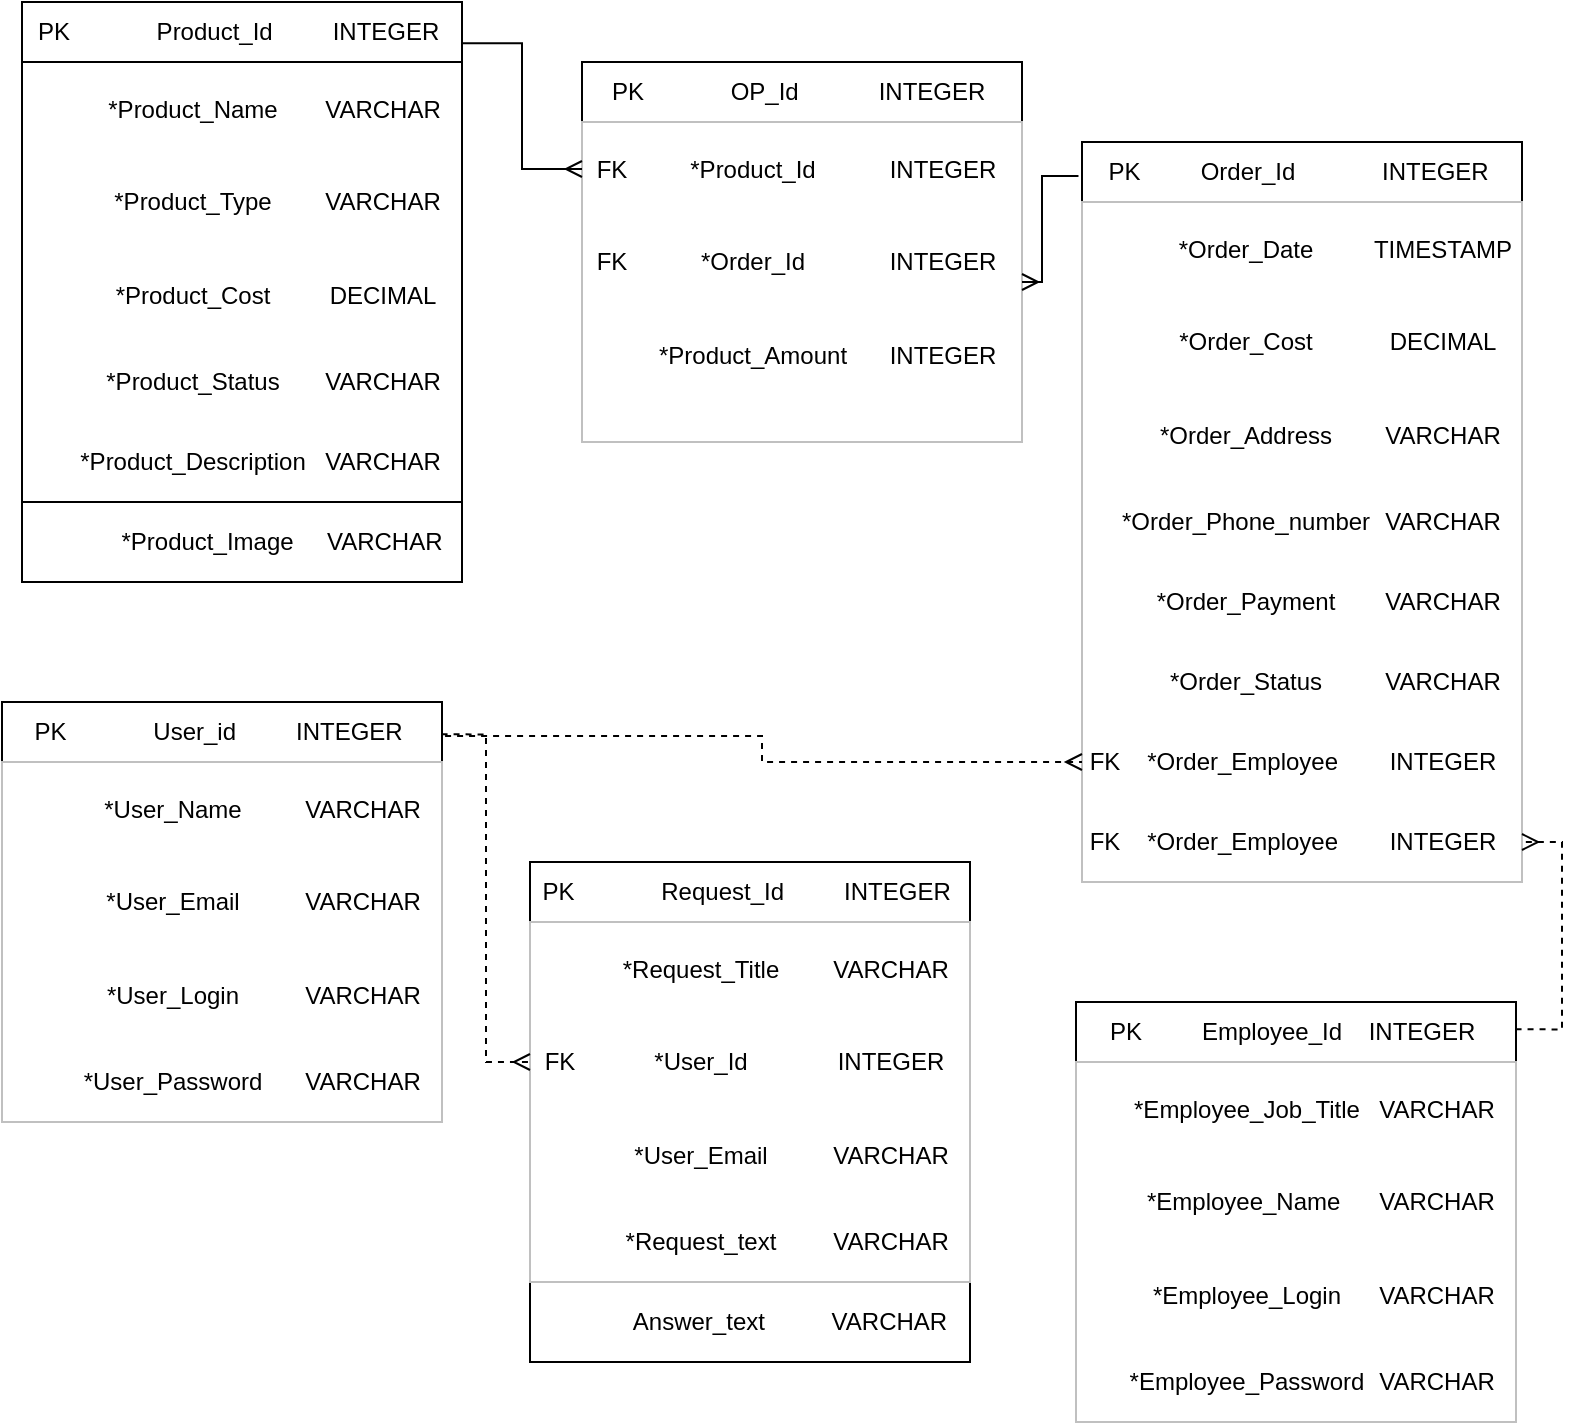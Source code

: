 <mxfile version="22.1.8" type="device">
  <diagram name="Страница — 1" id="MaEe9BLU8OxZ2ZgHjDrl">
    <mxGraphModel dx="1247" dy="687" grid="1" gridSize="10" guides="1" tooltips="1" connect="1" arrows="1" fold="1" page="1" pageScale="1" pageWidth="827" pageHeight="1169" math="0" shadow="0">
      <root>
        <mxCell id="0" />
        <mxCell id="1" parent="0" />
        <mxCell id="vuZhWWsuh5SleOYJ-CfV-3" value="&amp;nbsp;PK&amp;nbsp; &amp;nbsp; &amp;nbsp; &amp;nbsp; &amp;nbsp; &amp;nbsp; &amp;nbsp;User_id&amp;nbsp; &amp;nbsp; &amp;nbsp; &amp;nbsp; &amp;nbsp;INTEGER&amp;nbsp;&amp;nbsp;" style="swimlane;fontStyle=0;childLayout=stackLayout;horizontal=1;startSize=30;horizontalStack=0;resizeParent=1;resizeParentMax=0;resizeLast=0;collapsible=1;marginBottom=0;whiteSpace=wrap;html=1;" vertex="1" parent="1">
          <mxGeometry x="290" y="1010" width="220" height="210.0" as="geometry" />
        </mxCell>
        <mxCell id="vuZhWWsuh5SleOYJ-CfV-4" value="" style="childLayout=tableLayout;recursiveResize=0;shadow=0;fillColor=none;strokeColor=#C0C0C0;" vertex="1" parent="vuZhWWsuh5SleOYJ-CfV-3">
          <mxGeometry y="30" width="220" height="180.0" as="geometry" />
        </mxCell>
        <mxCell id="vuZhWWsuh5SleOYJ-CfV-5" value="" style="shape=tableRow;horizontal=0;startSize=0;swimlaneHead=0;swimlaneBody=0;top=0;left=0;bottom=0;right=0;dropTarget=0;collapsible=0;recursiveResize=0;expand=0;fontStyle=0;fillColor=none;" vertex="1" parent="vuZhWWsuh5SleOYJ-CfV-4">
          <mxGeometry width="220" height="47" as="geometry" />
        </mxCell>
        <mxCell id="vuZhWWsuh5SleOYJ-CfV-6" value="" style="connectable=0;recursiveResize=0;strokeColor=none;fillColor=none;align=center;whiteSpace=wrap;html=1;" vertex="1" parent="vuZhWWsuh5SleOYJ-CfV-5">
          <mxGeometry width="30" height="47" as="geometry">
            <mxRectangle width="30" height="47" as="alternateBounds" />
          </mxGeometry>
        </mxCell>
        <mxCell id="vuZhWWsuh5SleOYJ-CfV-7" value="*User_Name" style="connectable=0;recursiveResize=0;strokeColor=none;fillColor=none;align=center;whiteSpace=wrap;html=1;" vertex="1" parent="vuZhWWsuh5SleOYJ-CfV-5">
          <mxGeometry x="30" width="111" height="47" as="geometry">
            <mxRectangle width="111" height="47" as="alternateBounds" />
          </mxGeometry>
        </mxCell>
        <mxCell id="vuZhWWsuh5SleOYJ-CfV-8" value="VARCHAR" style="connectable=0;recursiveResize=0;strokeColor=none;fillColor=none;align=center;whiteSpace=wrap;html=1;" vertex="1" parent="vuZhWWsuh5SleOYJ-CfV-5">
          <mxGeometry x="141" width="79" height="47" as="geometry">
            <mxRectangle width="79" height="47" as="alternateBounds" />
          </mxGeometry>
        </mxCell>
        <mxCell id="vuZhWWsuh5SleOYJ-CfV-9" style="shape=tableRow;horizontal=0;startSize=0;swimlaneHead=0;swimlaneBody=0;top=0;left=0;bottom=0;right=0;dropTarget=0;collapsible=0;recursiveResize=0;expand=0;fontStyle=0;fillColor=none;" vertex="1" parent="vuZhWWsuh5SleOYJ-CfV-4">
          <mxGeometry y="47" width="220" height="46" as="geometry" />
        </mxCell>
        <mxCell id="vuZhWWsuh5SleOYJ-CfV-10" value="" style="connectable=0;recursiveResize=0;strokeColor=none;fillColor=none;align=center;whiteSpace=wrap;html=1;" vertex="1" parent="vuZhWWsuh5SleOYJ-CfV-9">
          <mxGeometry width="30" height="46" as="geometry">
            <mxRectangle width="30" height="46" as="alternateBounds" />
          </mxGeometry>
        </mxCell>
        <mxCell id="vuZhWWsuh5SleOYJ-CfV-11" value="*User_Email" style="connectable=0;recursiveResize=0;strokeColor=none;fillColor=none;align=center;whiteSpace=wrap;html=1;" vertex="1" parent="vuZhWWsuh5SleOYJ-CfV-9">
          <mxGeometry x="30" width="111" height="46" as="geometry">
            <mxRectangle width="111" height="46" as="alternateBounds" />
          </mxGeometry>
        </mxCell>
        <mxCell id="vuZhWWsuh5SleOYJ-CfV-12" value="VARCHAR" style="connectable=0;recursiveResize=0;strokeColor=none;fillColor=none;align=center;whiteSpace=wrap;html=1;" vertex="1" parent="vuZhWWsuh5SleOYJ-CfV-9">
          <mxGeometry x="141" width="79" height="46" as="geometry">
            <mxRectangle width="79" height="46" as="alternateBounds" />
          </mxGeometry>
        </mxCell>
        <mxCell id="vuZhWWsuh5SleOYJ-CfV-13" style="shape=tableRow;horizontal=0;startSize=0;swimlaneHead=0;swimlaneBody=0;top=0;left=0;bottom=0;right=0;dropTarget=0;collapsible=0;recursiveResize=0;expand=0;fontStyle=0;fillColor=none;" vertex="1" parent="vuZhWWsuh5SleOYJ-CfV-4">
          <mxGeometry y="93" width="220" height="47" as="geometry" />
        </mxCell>
        <mxCell id="vuZhWWsuh5SleOYJ-CfV-14" value="" style="connectable=0;recursiveResize=0;strokeColor=none;fillColor=none;align=center;whiteSpace=wrap;html=1;" vertex="1" parent="vuZhWWsuh5SleOYJ-CfV-13">
          <mxGeometry width="30" height="47" as="geometry">
            <mxRectangle width="30" height="47" as="alternateBounds" />
          </mxGeometry>
        </mxCell>
        <mxCell id="vuZhWWsuh5SleOYJ-CfV-15" value="*User_Login" style="connectable=0;recursiveResize=0;strokeColor=none;fillColor=none;align=center;whiteSpace=wrap;html=1;" vertex="1" parent="vuZhWWsuh5SleOYJ-CfV-13">
          <mxGeometry x="30" width="111" height="47" as="geometry">
            <mxRectangle width="111" height="47" as="alternateBounds" />
          </mxGeometry>
        </mxCell>
        <mxCell id="vuZhWWsuh5SleOYJ-CfV-16" value="VARCHAR" style="connectable=0;recursiveResize=0;strokeColor=none;fillColor=none;align=center;whiteSpace=wrap;html=1;" vertex="1" parent="vuZhWWsuh5SleOYJ-CfV-13">
          <mxGeometry x="141" width="79" height="47" as="geometry">
            <mxRectangle width="79" height="47" as="alternateBounds" />
          </mxGeometry>
        </mxCell>
        <mxCell id="vuZhWWsuh5SleOYJ-CfV-17" style="shape=tableRow;horizontal=0;startSize=0;swimlaneHead=0;swimlaneBody=0;top=0;left=0;bottom=0;right=0;dropTarget=0;collapsible=0;recursiveResize=0;expand=0;fontStyle=0;fillColor=none;" vertex="1" parent="vuZhWWsuh5SleOYJ-CfV-4">
          <mxGeometry y="140" width="220" height="40" as="geometry" />
        </mxCell>
        <mxCell id="vuZhWWsuh5SleOYJ-CfV-18" value="" style="connectable=0;recursiveResize=0;strokeColor=none;fillColor=none;align=center;whiteSpace=wrap;html=1;" vertex="1" parent="vuZhWWsuh5SleOYJ-CfV-17">
          <mxGeometry width="30" height="40" as="geometry">
            <mxRectangle width="30" height="40" as="alternateBounds" />
          </mxGeometry>
        </mxCell>
        <mxCell id="vuZhWWsuh5SleOYJ-CfV-19" value="*User_Password" style="connectable=0;recursiveResize=0;strokeColor=none;fillColor=none;align=center;whiteSpace=wrap;html=1;" vertex="1" parent="vuZhWWsuh5SleOYJ-CfV-17">
          <mxGeometry x="30" width="111" height="40" as="geometry">
            <mxRectangle width="111" height="40" as="alternateBounds" />
          </mxGeometry>
        </mxCell>
        <mxCell id="vuZhWWsuh5SleOYJ-CfV-20" value="VARCHAR" style="connectable=0;recursiveResize=0;strokeColor=none;fillColor=none;align=center;whiteSpace=wrap;html=1;" vertex="1" parent="vuZhWWsuh5SleOYJ-CfV-17">
          <mxGeometry x="141" width="79" height="40" as="geometry">
            <mxRectangle width="79" height="40" as="alternateBounds" />
          </mxGeometry>
        </mxCell>
        <mxCell id="vuZhWWsuh5SleOYJ-CfV-21" value="&amp;nbsp;PK&amp;nbsp; &amp;nbsp; &amp;nbsp; &amp;nbsp; &amp;nbsp;Order_Id&amp;nbsp; &amp;nbsp; &amp;nbsp; &amp;nbsp; &amp;nbsp;&amp;nbsp;&amp;nbsp; &amp;nbsp;INTEGER&amp;nbsp;&amp;nbsp;" style="swimlane;fontStyle=0;childLayout=stackLayout;horizontal=1;startSize=30;horizontalStack=0;resizeParent=1;resizeParentMax=0;resizeLast=0;collapsible=1;marginBottom=0;whiteSpace=wrap;html=1;" vertex="1" parent="1">
          <mxGeometry x="830" y="730" width="220" height="370.0" as="geometry" />
        </mxCell>
        <mxCell id="vuZhWWsuh5SleOYJ-CfV-22" value="" style="childLayout=tableLayout;recursiveResize=0;shadow=0;fillColor=none;strokeColor=#C0C0C0;" vertex="1" parent="vuZhWWsuh5SleOYJ-CfV-21">
          <mxGeometry y="30" width="220" height="340.0" as="geometry" />
        </mxCell>
        <mxCell id="vuZhWWsuh5SleOYJ-CfV-23" value="" style="shape=tableRow;horizontal=0;startSize=0;swimlaneHead=0;swimlaneBody=0;top=0;left=0;bottom=0;right=0;dropTarget=0;collapsible=0;recursiveResize=0;expand=0;fontStyle=0;fillColor=none;" vertex="1" parent="vuZhWWsuh5SleOYJ-CfV-22">
          <mxGeometry width="220" height="47" as="geometry" />
        </mxCell>
        <mxCell id="vuZhWWsuh5SleOYJ-CfV-24" value="" style="connectable=0;recursiveResize=0;strokeColor=none;fillColor=none;align=center;whiteSpace=wrap;html=1;" vertex="1" parent="vuZhWWsuh5SleOYJ-CfV-23">
          <mxGeometry width="23" height="47" as="geometry">
            <mxRectangle width="23" height="47" as="alternateBounds" />
          </mxGeometry>
        </mxCell>
        <mxCell id="vuZhWWsuh5SleOYJ-CfV-25" value="*Order_Date" style="connectable=0;recursiveResize=0;strokeColor=none;fillColor=none;align=center;whiteSpace=wrap;html=1;" vertex="1" parent="vuZhWWsuh5SleOYJ-CfV-23">
          <mxGeometry x="23" width="118" height="47" as="geometry">
            <mxRectangle width="118" height="47" as="alternateBounds" />
          </mxGeometry>
        </mxCell>
        <mxCell id="vuZhWWsuh5SleOYJ-CfV-26" value="TIMESTAMP" style="connectable=0;recursiveResize=0;strokeColor=none;fillColor=none;align=center;whiteSpace=wrap;html=1;" vertex="1" parent="vuZhWWsuh5SleOYJ-CfV-23">
          <mxGeometry x="141" width="79" height="47" as="geometry">
            <mxRectangle width="79" height="47" as="alternateBounds" />
          </mxGeometry>
        </mxCell>
        <mxCell id="vuZhWWsuh5SleOYJ-CfV-27" style="shape=tableRow;horizontal=0;startSize=0;swimlaneHead=0;swimlaneBody=0;top=0;left=0;bottom=0;right=0;dropTarget=0;collapsible=0;recursiveResize=0;expand=0;fontStyle=0;fillColor=none;" vertex="1" parent="vuZhWWsuh5SleOYJ-CfV-22">
          <mxGeometry y="47" width="220" height="46" as="geometry" />
        </mxCell>
        <mxCell id="vuZhWWsuh5SleOYJ-CfV-28" value="" style="connectable=0;recursiveResize=0;strokeColor=none;fillColor=none;align=center;whiteSpace=wrap;html=1;" vertex="1" parent="vuZhWWsuh5SleOYJ-CfV-27">
          <mxGeometry width="23" height="46" as="geometry">
            <mxRectangle width="23" height="46" as="alternateBounds" />
          </mxGeometry>
        </mxCell>
        <mxCell id="vuZhWWsuh5SleOYJ-CfV-29" value="*Order_Cost" style="connectable=0;recursiveResize=0;strokeColor=none;fillColor=none;align=center;whiteSpace=wrap;html=1;" vertex="1" parent="vuZhWWsuh5SleOYJ-CfV-27">
          <mxGeometry x="23" width="118" height="46" as="geometry">
            <mxRectangle width="118" height="46" as="alternateBounds" />
          </mxGeometry>
        </mxCell>
        <mxCell id="vuZhWWsuh5SleOYJ-CfV-30" value="DECIMAL" style="connectable=0;recursiveResize=0;strokeColor=none;fillColor=none;align=center;whiteSpace=wrap;html=1;" vertex="1" parent="vuZhWWsuh5SleOYJ-CfV-27">
          <mxGeometry x="141" width="79" height="46" as="geometry">
            <mxRectangle width="79" height="46" as="alternateBounds" />
          </mxGeometry>
        </mxCell>
        <mxCell id="vuZhWWsuh5SleOYJ-CfV-31" style="shape=tableRow;horizontal=0;startSize=0;swimlaneHead=0;swimlaneBody=0;top=0;left=0;bottom=0;right=0;dropTarget=0;collapsible=0;recursiveResize=0;expand=0;fontStyle=0;fillColor=none;" vertex="1" parent="vuZhWWsuh5SleOYJ-CfV-22">
          <mxGeometry y="93" width="220" height="47" as="geometry" />
        </mxCell>
        <mxCell id="vuZhWWsuh5SleOYJ-CfV-32" value="" style="connectable=0;recursiveResize=0;strokeColor=none;fillColor=none;align=center;whiteSpace=wrap;html=1;" vertex="1" parent="vuZhWWsuh5SleOYJ-CfV-31">
          <mxGeometry width="23" height="47" as="geometry">
            <mxRectangle width="23" height="47" as="alternateBounds" />
          </mxGeometry>
        </mxCell>
        <mxCell id="vuZhWWsuh5SleOYJ-CfV-33" value="*Order_Address" style="connectable=0;recursiveResize=0;strokeColor=none;fillColor=none;align=center;whiteSpace=wrap;html=1;" vertex="1" parent="vuZhWWsuh5SleOYJ-CfV-31">
          <mxGeometry x="23" width="118" height="47" as="geometry">
            <mxRectangle width="118" height="47" as="alternateBounds" />
          </mxGeometry>
        </mxCell>
        <mxCell id="vuZhWWsuh5SleOYJ-CfV-34" value="VARCHAR" style="connectable=0;recursiveResize=0;strokeColor=none;fillColor=none;align=center;whiteSpace=wrap;html=1;" vertex="1" parent="vuZhWWsuh5SleOYJ-CfV-31">
          <mxGeometry x="141" width="79" height="47" as="geometry">
            <mxRectangle width="79" height="47" as="alternateBounds" />
          </mxGeometry>
        </mxCell>
        <mxCell id="vuZhWWsuh5SleOYJ-CfV-35" style="shape=tableRow;horizontal=0;startSize=0;swimlaneHead=0;swimlaneBody=0;top=0;left=0;bottom=0;right=0;dropTarget=0;collapsible=0;recursiveResize=0;expand=0;fontStyle=0;fillColor=none;" vertex="1" parent="vuZhWWsuh5SleOYJ-CfV-22">
          <mxGeometry y="140" width="220" height="40" as="geometry" />
        </mxCell>
        <mxCell id="vuZhWWsuh5SleOYJ-CfV-36" value="" style="connectable=0;recursiveResize=0;strokeColor=none;fillColor=none;align=center;whiteSpace=wrap;html=1;" vertex="1" parent="vuZhWWsuh5SleOYJ-CfV-35">
          <mxGeometry width="23" height="40" as="geometry">
            <mxRectangle width="23" height="40" as="alternateBounds" />
          </mxGeometry>
        </mxCell>
        <mxCell id="vuZhWWsuh5SleOYJ-CfV-37" value="&lt;div style=&quot;text-align: left;&quot;&gt;&lt;span style=&quot;background-color: initial;&quot;&gt;*Order_Phone_number&lt;/span&gt;&lt;/div&gt;" style="connectable=0;recursiveResize=0;strokeColor=none;fillColor=none;align=center;whiteSpace=wrap;html=1;" vertex="1" parent="vuZhWWsuh5SleOYJ-CfV-35">
          <mxGeometry x="23" width="118" height="40" as="geometry">
            <mxRectangle width="118" height="40" as="alternateBounds" />
          </mxGeometry>
        </mxCell>
        <mxCell id="vuZhWWsuh5SleOYJ-CfV-38" value="VARCHAR" style="connectable=0;recursiveResize=0;strokeColor=none;fillColor=none;align=center;whiteSpace=wrap;html=1;" vertex="1" parent="vuZhWWsuh5SleOYJ-CfV-35">
          <mxGeometry x="141" width="79" height="40" as="geometry">
            <mxRectangle width="79" height="40" as="alternateBounds" />
          </mxGeometry>
        </mxCell>
        <mxCell id="vuZhWWsuh5SleOYJ-CfV-39" style="shape=tableRow;horizontal=0;startSize=0;swimlaneHead=0;swimlaneBody=0;top=0;left=0;bottom=0;right=0;dropTarget=0;collapsible=0;recursiveResize=0;expand=0;fontStyle=0;fillColor=none;" vertex="1" parent="vuZhWWsuh5SleOYJ-CfV-22">
          <mxGeometry y="180" width="220" height="40" as="geometry" />
        </mxCell>
        <mxCell id="vuZhWWsuh5SleOYJ-CfV-40" value="" style="connectable=0;recursiveResize=0;strokeColor=none;fillColor=none;align=center;whiteSpace=wrap;html=1;" vertex="1" parent="vuZhWWsuh5SleOYJ-CfV-39">
          <mxGeometry width="23" height="40" as="geometry">
            <mxRectangle width="23" height="40" as="alternateBounds" />
          </mxGeometry>
        </mxCell>
        <mxCell id="vuZhWWsuh5SleOYJ-CfV-41" value="&lt;div style=&quot;text-align: left;&quot;&gt;*Order_Payment&lt;br&gt;&lt;/div&gt;" style="connectable=0;recursiveResize=0;strokeColor=none;fillColor=none;align=center;whiteSpace=wrap;html=1;" vertex="1" parent="vuZhWWsuh5SleOYJ-CfV-39">
          <mxGeometry x="23" width="118" height="40" as="geometry">
            <mxRectangle width="118" height="40" as="alternateBounds" />
          </mxGeometry>
        </mxCell>
        <mxCell id="vuZhWWsuh5SleOYJ-CfV-42" value="VARCHAR" style="connectable=0;recursiveResize=0;strokeColor=none;fillColor=none;align=center;whiteSpace=wrap;html=1;" vertex="1" parent="vuZhWWsuh5SleOYJ-CfV-39">
          <mxGeometry x="141" width="79" height="40" as="geometry">
            <mxRectangle width="79" height="40" as="alternateBounds" />
          </mxGeometry>
        </mxCell>
        <mxCell id="vuZhWWsuh5SleOYJ-CfV-43" style="shape=tableRow;horizontal=0;startSize=0;swimlaneHead=0;swimlaneBody=0;top=0;left=0;bottom=0;right=0;dropTarget=0;collapsible=0;recursiveResize=0;expand=0;fontStyle=0;fillColor=none;" vertex="1" parent="vuZhWWsuh5SleOYJ-CfV-22">
          <mxGeometry y="220" width="220" height="40" as="geometry" />
        </mxCell>
        <mxCell id="vuZhWWsuh5SleOYJ-CfV-44" value="" style="connectable=0;recursiveResize=0;strokeColor=none;fillColor=none;align=center;whiteSpace=wrap;html=1;" vertex="1" parent="vuZhWWsuh5SleOYJ-CfV-43">
          <mxGeometry width="23" height="40" as="geometry">
            <mxRectangle width="23" height="40" as="alternateBounds" />
          </mxGeometry>
        </mxCell>
        <mxCell id="vuZhWWsuh5SleOYJ-CfV-45" value="&lt;div style=&quot;text-align: left;&quot;&gt;*Order_Status&lt;br&gt;&lt;/div&gt;" style="connectable=0;recursiveResize=0;strokeColor=none;fillColor=none;align=center;whiteSpace=wrap;html=1;" vertex="1" parent="vuZhWWsuh5SleOYJ-CfV-43">
          <mxGeometry x="23" width="118" height="40" as="geometry">
            <mxRectangle width="118" height="40" as="alternateBounds" />
          </mxGeometry>
        </mxCell>
        <mxCell id="vuZhWWsuh5SleOYJ-CfV-46" value="VARCHAR" style="connectable=0;recursiveResize=0;strokeColor=none;fillColor=none;align=center;whiteSpace=wrap;html=1;" vertex="1" parent="vuZhWWsuh5SleOYJ-CfV-43">
          <mxGeometry x="141" width="79" height="40" as="geometry">
            <mxRectangle width="79" height="40" as="alternateBounds" />
          </mxGeometry>
        </mxCell>
        <mxCell id="vuZhWWsuh5SleOYJ-CfV-47" style="shape=tableRow;horizontal=0;startSize=0;swimlaneHead=0;swimlaneBody=0;top=0;left=0;bottom=0;right=0;dropTarget=0;collapsible=0;recursiveResize=0;expand=0;fontStyle=0;fillColor=none;" vertex="1" parent="vuZhWWsuh5SleOYJ-CfV-22">
          <mxGeometry y="260" width="220" height="40" as="geometry" />
        </mxCell>
        <mxCell id="vuZhWWsuh5SleOYJ-CfV-48" value="FK" style="connectable=0;recursiveResize=0;strokeColor=none;fillColor=none;align=center;whiteSpace=wrap;html=1;" vertex="1" parent="vuZhWWsuh5SleOYJ-CfV-47">
          <mxGeometry width="23" height="40" as="geometry">
            <mxRectangle width="23" height="40" as="alternateBounds" />
          </mxGeometry>
        </mxCell>
        <mxCell id="vuZhWWsuh5SleOYJ-CfV-49" value="&lt;div style=&quot;text-align: left;&quot;&gt;*Order_Employee&amp;nbsp;&lt;br&gt;&lt;/div&gt;" style="connectable=0;recursiveResize=0;strokeColor=none;fillColor=none;align=center;whiteSpace=wrap;html=1;" vertex="1" parent="vuZhWWsuh5SleOYJ-CfV-47">
          <mxGeometry x="23" width="118" height="40" as="geometry">
            <mxRectangle width="118" height="40" as="alternateBounds" />
          </mxGeometry>
        </mxCell>
        <mxCell id="vuZhWWsuh5SleOYJ-CfV-50" value="INTEGER" style="connectable=0;recursiveResize=0;strokeColor=none;fillColor=none;align=center;whiteSpace=wrap;html=1;" vertex="1" parent="vuZhWWsuh5SleOYJ-CfV-47">
          <mxGeometry x="141" width="79" height="40" as="geometry">
            <mxRectangle width="79" height="40" as="alternateBounds" />
          </mxGeometry>
        </mxCell>
        <mxCell id="vuZhWWsuh5SleOYJ-CfV-51" style="shape=tableRow;horizontal=0;startSize=0;swimlaneHead=0;swimlaneBody=0;top=0;left=0;bottom=0;right=0;dropTarget=0;collapsible=0;recursiveResize=0;expand=0;fontStyle=0;fillColor=none;" vertex="1" parent="vuZhWWsuh5SleOYJ-CfV-22">
          <mxGeometry y="300" width="220" height="40" as="geometry" />
        </mxCell>
        <mxCell id="vuZhWWsuh5SleOYJ-CfV-52" value="FK" style="connectable=0;recursiveResize=0;strokeColor=none;fillColor=none;align=center;whiteSpace=wrap;html=1;" vertex="1" parent="vuZhWWsuh5SleOYJ-CfV-51">
          <mxGeometry width="23" height="40" as="geometry">
            <mxRectangle width="23" height="40" as="alternateBounds" />
          </mxGeometry>
        </mxCell>
        <mxCell id="vuZhWWsuh5SleOYJ-CfV-53" value="&lt;div style=&quot;text-align: left;&quot;&gt;*Order_Employee&amp;nbsp;&lt;br&gt;&lt;/div&gt;" style="connectable=0;recursiveResize=0;strokeColor=none;fillColor=none;align=center;whiteSpace=wrap;html=1;" vertex="1" parent="vuZhWWsuh5SleOYJ-CfV-51">
          <mxGeometry x="23" width="118" height="40" as="geometry">
            <mxRectangle width="118" height="40" as="alternateBounds" />
          </mxGeometry>
        </mxCell>
        <mxCell id="vuZhWWsuh5SleOYJ-CfV-54" value="INTEGER" style="connectable=0;recursiveResize=0;strokeColor=none;fillColor=none;align=center;whiteSpace=wrap;html=1;" vertex="1" parent="vuZhWWsuh5SleOYJ-CfV-51">
          <mxGeometry x="141" width="79" height="40" as="geometry">
            <mxRectangle width="79" height="40" as="alternateBounds" />
          </mxGeometry>
        </mxCell>
        <mxCell id="vuZhWWsuh5SleOYJ-CfV-55" value="&amp;nbsp;PK&amp;nbsp; &amp;nbsp; &amp;nbsp; &amp;nbsp; &amp;nbsp; &amp;nbsp; &amp;nbsp;Product_Id&amp;nbsp;&amp;nbsp; &amp;nbsp; &amp;nbsp; &amp;nbsp; INTEGER&amp;nbsp;&amp;nbsp;" style="swimlane;fontStyle=0;childLayout=stackLayout;horizontal=1;startSize=30;horizontalStack=0;resizeParent=1;resizeParentMax=0;resizeLast=0;collapsible=1;marginBottom=0;whiteSpace=wrap;html=1;swimlaneLine=0;strokeColor=default;" vertex="1" parent="1">
          <mxGeometry x="300" y="660" width="220" height="290.0" as="geometry" />
        </mxCell>
        <mxCell id="vuZhWWsuh5SleOYJ-CfV-56" value="" style="childLayout=tableLayout;recursiveResize=0;shadow=0;fillColor=none;strokeColor=default;" vertex="1" parent="vuZhWWsuh5SleOYJ-CfV-55">
          <mxGeometry y="30" width="220" height="220.0" as="geometry" />
        </mxCell>
        <mxCell id="vuZhWWsuh5SleOYJ-CfV-57" value="" style="shape=tableRow;horizontal=0;startSize=0;swimlaneHead=0;swimlaneBody=0;top=0;left=0;bottom=0;right=0;dropTarget=0;collapsible=0;recursiveResize=0;expand=0;fontStyle=0;fillColor=none;" vertex="1" parent="vuZhWWsuh5SleOYJ-CfV-56">
          <mxGeometry width="220" height="47" as="geometry" />
        </mxCell>
        <mxCell id="vuZhWWsuh5SleOYJ-CfV-58" value="" style="connectable=0;recursiveResize=0;strokeColor=none;fillColor=none;align=center;whiteSpace=wrap;html=1;" vertex="1" parent="vuZhWWsuh5SleOYJ-CfV-57">
          <mxGeometry width="30" height="47" as="geometry">
            <mxRectangle width="30" height="47" as="alternateBounds" />
          </mxGeometry>
        </mxCell>
        <mxCell id="vuZhWWsuh5SleOYJ-CfV-59" value="*Product_Name" style="connectable=0;recursiveResize=0;strokeColor=none;fillColor=none;align=center;whiteSpace=wrap;html=1;" vertex="1" parent="vuZhWWsuh5SleOYJ-CfV-57">
          <mxGeometry x="30" width="111" height="47" as="geometry">
            <mxRectangle width="111" height="47" as="alternateBounds" />
          </mxGeometry>
        </mxCell>
        <mxCell id="vuZhWWsuh5SleOYJ-CfV-60" value="VARCHAR" style="connectable=0;recursiveResize=0;strokeColor=none;fillColor=none;align=center;whiteSpace=wrap;html=1;" vertex="1" parent="vuZhWWsuh5SleOYJ-CfV-57">
          <mxGeometry x="141" width="79" height="47" as="geometry">
            <mxRectangle width="79" height="47" as="alternateBounds" />
          </mxGeometry>
        </mxCell>
        <mxCell id="vuZhWWsuh5SleOYJ-CfV-61" style="shape=tableRow;horizontal=0;startSize=0;swimlaneHead=0;swimlaneBody=0;top=0;left=0;bottom=0;right=0;dropTarget=0;collapsible=0;recursiveResize=0;expand=0;fontStyle=0;fillColor=none;" vertex="1" parent="vuZhWWsuh5SleOYJ-CfV-56">
          <mxGeometry y="47" width="220" height="46" as="geometry" />
        </mxCell>
        <mxCell id="vuZhWWsuh5SleOYJ-CfV-62" value="" style="connectable=0;recursiveResize=0;strokeColor=none;fillColor=none;align=center;whiteSpace=wrap;html=1;" vertex="1" parent="vuZhWWsuh5SleOYJ-CfV-61">
          <mxGeometry width="30" height="46" as="geometry">
            <mxRectangle width="30" height="46" as="alternateBounds" />
          </mxGeometry>
        </mxCell>
        <mxCell id="vuZhWWsuh5SleOYJ-CfV-63" value="*Product_Type" style="connectable=0;recursiveResize=0;strokeColor=none;fillColor=none;align=center;whiteSpace=wrap;html=1;" vertex="1" parent="vuZhWWsuh5SleOYJ-CfV-61">
          <mxGeometry x="30" width="111" height="46" as="geometry">
            <mxRectangle width="111" height="46" as="alternateBounds" />
          </mxGeometry>
        </mxCell>
        <mxCell id="vuZhWWsuh5SleOYJ-CfV-64" value="VARCHAR" style="connectable=0;recursiveResize=0;strokeColor=none;fillColor=none;align=center;whiteSpace=wrap;html=1;" vertex="1" parent="vuZhWWsuh5SleOYJ-CfV-61">
          <mxGeometry x="141" width="79" height="46" as="geometry">
            <mxRectangle width="79" height="46" as="alternateBounds" />
          </mxGeometry>
        </mxCell>
        <mxCell id="vuZhWWsuh5SleOYJ-CfV-65" style="shape=tableRow;horizontal=0;startSize=0;swimlaneHead=0;swimlaneBody=0;top=0;left=0;bottom=0;right=0;dropTarget=0;collapsible=0;recursiveResize=0;expand=0;fontStyle=0;fillColor=none;" vertex="1" parent="vuZhWWsuh5SleOYJ-CfV-56">
          <mxGeometry y="93" width="220" height="47" as="geometry" />
        </mxCell>
        <mxCell id="vuZhWWsuh5SleOYJ-CfV-66" value="" style="connectable=0;recursiveResize=0;strokeColor=none;fillColor=none;align=center;whiteSpace=wrap;html=1;" vertex="1" parent="vuZhWWsuh5SleOYJ-CfV-65">
          <mxGeometry width="30" height="47" as="geometry">
            <mxRectangle width="30" height="47" as="alternateBounds" />
          </mxGeometry>
        </mxCell>
        <mxCell id="vuZhWWsuh5SleOYJ-CfV-67" value="*Product_Cost" style="connectable=0;recursiveResize=0;strokeColor=none;fillColor=none;align=center;whiteSpace=wrap;html=1;" vertex="1" parent="vuZhWWsuh5SleOYJ-CfV-65">
          <mxGeometry x="30" width="111" height="47" as="geometry">
            <mxRectangle width="111" height="47" as="alternateBounds" />
          </mxGeometry>
        </mxCell>
        <mxCell id="vuZhWWsuh5SleOYJ-CfV-68" value="DECIMAL" style="connectable=0;recursiveResize=0;strokeColor=none;fillColor=none;align=center;whiteSpace=wrap;html=1;" vertex="1" parent="vuZhWWsuh5SleOYJ-CfV-65">
          <mxGeometry x="141" width="79" height="47" as="geometry">
            <mxRectangle width="79" height="47" as="alternateBounds" />
          </mxGeometry>
        </mxCell>
        <mxCell id="vuZhWWsuh5SleOYJ-CfV-69" style="shape=tableRow;horizontal=0;startSize=0;swimlaneHead=0;swimlaneBody=0;top=0;left=0;bottom=0;right=0;dropTarget=0;collapsible=0;recursiveResize=0;expand=0;fontStyle=0;fillColor=none;" vertex="1" parent="vuZhWWsuh5SleOYJ-CfV-56">
          <mxGeometry y="140" width="220" height="40" as="geometry" />
        </mxCell>
        <mxCell id="vuZhWWsuh5SleOYJ-CfV-70" value="" style="connectable=0;recursiveResize=0;strokeColor=none;fillColor=none;align=center;whiteSpace=wrap;html=1;" vertex="1" parent="vuZhWWsuh5SleOYJ-CfV-69">
          <mxGeometry width="30" height="40" as="geometry">
            <mxRectangle width="30" height="40" as="alternateBounds" />
          </mxGeometry>
        </mxCell>
        <mxCell id="vuZhWWsuh5SleOYJ-CfV-71" value="*Product_Status" style="connectable=0;recursiveResize=0;strokeColor=none;fillColor=none;align=center;whiteSpace=wrap;html=1;" vertex="1" parent="vuZhWWsuh5SleOYJ-CfV-69">
          <mxGeometry x="30" width="111" height="40" as="geometry">
            <mxRectangle width="111" height="40" as="alternateBounds" />
          </mxGeometry>
        </mxCell>
        <mxCell id="vuZhWWsuh5SleOYJ-CfV-72" value="VARCHAR" style="connectable=0;recursiveResize=0;strokeColor=none;fillColor=none;align=center;whiteSpace=wrap;html=1;" vertex="1" parent="vuZhWWsuh5SleOYJ-CfV-69">
          <mxGeometry x="141" width="79" height="40" as="geometry">
            <mxRectangle width="79" height="40" as="alternateBounds" />
          </mxGeometry>
        </mxCell>
        <mxCell id="vuZhWWsuh5SleOYJ-CfV-73" style="shape=tableRow;horizontal=0;startSize=0;swimlaneHead=0;swimlaneBody=0;top=0;left=0;bottom=0;right=0;dropTarget=0;collapsible=0;recursiveResize=0;expand=0;fontStyle=0;fillColor=none;" vertex="1" parent="vuZhWWsuh5SleOYJ-CfV-56">
          <mxGeometry y="180" width="220" height="40" as="geometry" />
        </mxCell>
        <mxCell id="vuZhWWsuh5SleOYJ-CfV-74" value="" style="connectable=0;recursiveResize=0;strokeColor=none;fillColor=none;align=center;whiteSpace=wrap;html=1;" vertex="1" parent="vuZhWWsuh5SleOYJ-CfV-73">
          <mxGeometry width="30" height="40" as="geometry">
            <mxRectangle width="30" height="40" as="alternateBounds" />
          </mxGeometry>
        </mxCell>
        <mxCell id="vuZhWWsuh5SleOYJ-CfV-75" value="*Product_Description" style="connectable=0;recursiveResize=0;strokeColor=none;fillColor=none;align=center;whiteSpace=wrap;html=1;" vertex="1" parent="vuZhWWsuh5SleOYJ-CfV-73">
          <mxGeometry x="30" width="111" height="40" as="geometry">
            <mxRectangle width="111" height="40" as="alternateBounds" />
          </mxGeometry>
        </mxCell>
        <mxCell id="vuZhWWsuh5SleOYJ-CfV-76" value="VARCHAR" style="connectable=0;recursiveResize=0;strokeColor=none;fillColor=none;align=center;whiteSpace=wrap;html=1;" vertex="1" parent="vuZhWWsuh5SleOYJ-CfV-73">
          <mxGeometry x="141" width="79" height="40" as="geometry">
            <mxRectangle width="79" height="40" as="alternateBounds" />
          </mxGeometry>
        </mxCell>
        <mxCell id="vuZhWWsuh5SleOYJ-CfV-77" value="&amp;nbsp; &amp;nbsp; &amp;nbsp; &amp;nbsp; &amp;nbsp; &amp;nbsp; *Product_Image&amp;nbsp; &amp;nbsp; &amp;nbsp;VARCHAR" style="connectable=0;recursiveResize=0;align=center;whiteSpace=wrap;html=1;fillColor=none;strokeColor=none;" vertex="1" parent="vuZhWWsuh5SleOYJ-CfV-55">
          <mxGeometry y="250.0" width="220" height="40" as="geometry">
            <mxRectangle width="111" height="40" as="alternateBounds" />
          </mxGeometry>
        </mxCell>
        <mxCell id="vuZhWWsuh5SleOYJ-CfV-78" value="&amp;nbsp;PK&amp;nbsp; &amp;nbsp; &amp;nbsp; &amp;nbsp; &amp;nbsp;Employee_Id&amp;nbsp; &amp;nbsp; INTEGER&amp;nbsp;&amp;nbsp;" style="swimlane;fontStyle=0;childLayout=stackLayout;horizontal=1;startSize=30;horizontalStack=0;resizeParent=1;resizeParentMax=0;resizeLast=0;collapsible=1;marginBottom=0;whiteSpace=wrap;html=1;" vertex="1" parent="1">
          <mxGeometry x="827" y="1160" width="220" height="210.0" as="geometry" />
        </mxCell>
        <mxCell id="vuZhWWsuh5SleOYJ-CfV-79" value="" style="childLayout=tableLayout;recursiveResize=0;shadow=0;fillColor=none;strokeColor=#C0C0C0;" vertex="1" parent="vuZhWWsuh5SleOYJ-CfV-78">
          <mxGeometry y="30" width="220" height="180.0" as="geometry" />
        </mxCell>
        <mxCell id="vuZhWWsuh5SleOYJ-CfV-80" value="" style="shape=tableRow;horizontal=0;startSize=0;swimlaneHead=0;swimlaneBody=0;top=0;left=0;bottom=0;right=0;dropTarget=0;collapsible=0;recursiveResize=0;expand=0;fontStyle=0;fillColor=none;" vertex="1" parent="vuZhWWsuh5SleOYJ-CfV-79">
          <mxGeometry width="220" height="47" as="geometry" />
        </mxCell>
        <mxCell id="vuZhWWsuh5SleOYJ-CfV-81" value="" style="connectable=0;recursiveResize=0;strokeColor=none;fillColor=none;align=center;whiteSpace=wrap;html=1;" vertex="1" parent="vuZhWWsuh5SleOYJ-CfV-80">
          <mxGeometry width="30" height="47" as="geometry">
            <mxRectangle width="30" height="47" as="alternateBounds" />
          </mxGeometry>
        </mxCell>
        <mxCell id="vuZhWWsuh5SleOYJ-CfV-82" value="*Employee&lt;span style=&quot;border-color: var(--border-color); text-align: left; line-height: 12.84px;&quot;&gt;_&lt;/span&gt;&lt;span style=&quot;border-color: var(--border-color); text-align: left; line-height: 12.84px;&quot; lang=&quot;EN-US&quot;&gt;Job_Title&lt;/span&gt;" style="connectable=0;recursiveResize=0;strokeColor=none;fillColor=none;align=center;whiteSpace=wrap;html=1;" vertex="1" parent="vuZhWWsuh5SleOYJ-CfV-80">
          <mxGeometry x="30" width="111" height="47" as="geometry">
            <mxRectangle width="111" height="47" as="alternateBounds" />
          </mxGeometry>
        </mxCell>
        <mxCell id="vuZhWWsuh5SleOYJ-CfV-83" value="VARCHAR" style="connectable=0;recursiveResize=0;strokeColor=none;fillColor=none;align=center;whiteSpace=wrap;html=1;" vertex="1" parent="vuZhWWsuh5SleOYJ-CfV-80">
          <mxGeometry x="141" width="79" height="47" as="geometry">
            <mxRectangle width="79" height="47" as="alternateBounds" />
          </mxGeometry>
        </mxCell>
        <mxCell id="vuZhWWsuh5SleOYJ-CfV-84" style="shape=tableRow;horizontal=0;startSize=0;swimlaneHead=0;swimlaneBody=0;top=0;left=0;bottom=0;right=0;dropTarget=0;collapsible=0;recursiveResize=0;expand=0;fontStyle=0;fillColor=none;" vertex="1" parent="vuZhWWsuh5SleOYJ-CfV-79">
          <mxGeometry y="47" width="220" height="46" as="geometry" />
        </mxCell>
        <mxCell id="vuZhWWsuh5SleOYJ-CfV-85" value="" style="connectable=0;recursiveResize=0;strokeColor=none;fillColor=none;align=center;whiteSpace=wrap;html=1;" vertex="1" parent="vuZhWWsuh5SleOYJ-CfV-84">
          <mxGeometry width="30" height="46" as="geometry">
            <mxRectangle width="30" height="46" as="alternateBounds" />
          </mxGeometry>
        </mxCell>
        <mxCell id="vuZhWWsuh5SleOYJ-CfV-86" value="*Employee_Name&amp;nbsp;" style="connectable=0;recursiveResize=0;strokeColor=none;fillColor=none;align=center;whiteSpace=wrap;html=1;" vertex="1" parent="vuZhWWsuh5SleOYJ-CfV-84">
          <mxGeometry x="30" width="111" height="46" as="geometry">
            <mxRectangle width="111" height="46" as="alternateBounds" />
          </mxGeometry>
        </mxCell>
        <mxCell id="vuZhWWsuh5SleOYJ-CfV-87" value="VARCHAR" style="connectable=0;recursiveResize=0;strokeColor=none;fillColor=none;align=center;whiteSpace=wrap;html=1;" vertex="1" parent="vuZhWWsuh5SleOYJ-CfV-84">
          <mxGeometry x="141" width="79" height="46" as="geometry">
            <mxRectangle width="79" height="46" as="alternateBounds" />
          </mxGeometry>
        </mxCell>
        <mxCell id="vuZhWWsuh5SleOYJ-CfV-88" style="shape=tableRow;horizontal=0;startSize=0;swimlaneHead=0;swimlaneBody=0;top=0;left=0;bottom=0;right=0;dropTarget=0;collapsible=0;recursiveResize=0;expand=0;fontStyle=0;fillColor=none;" vertex="1" parent="vuZhWWsuh5SleOYJ-CfV-79">
          <mxGeometry y="93" width="220" height="47" as="geometry" />
        </mxCell>
        <mxCell id="vuZhWWsuh5SleOYJ-CfV-89" value="" style="connectable=0;recursiveResize=0;strokeColor=none;fillColor=none;align=center;whiteSpace=wrap;html=1;" vertex="1" parent="vuZhWWsuh5SleOYJ-CfV-88">
          <mxGeometry width="30" height="47" as="geometry">
            <mxRectangle width="30" height="47" as="alternateBounds" />
          </mxGeometry>
        </mxCell>
        <mxCell id="vuZhWWsuh5SleOYJ-CfV-90" value="*Employee&lt;span style=&quot;border-color: var(--border-color); text-align: left; line-height: 12.84px;&quot;&gt;_Login&lt;/span&gt;" style="connectable=0;recursiveResize=0;strokeColor=none;fillColor=none;align=center;whiteSpace=wrap;html=1;" vertex="1" parent="vuZhWWsuh5SleOYJ-CfV-88">
          <mxGeometry x="30" width="111" height="47" as="geometry">
            <mxRectangle width="111" height="47" as="alternateBounds" />
          </mxGeometry>
        </mxCell>
        <mxCell id="vuZhWWsuh5SleOYJ-CfV-91" value="VARCHAR" style="connectable=0;recursiveResize=0;strokeColor=none;fillColor=none;align=center;whiteSpace=wrap;html=1;" vertex="1" parent="vuZhWWsuh5SleOYJ-CfV-88">
          <mxGeometry x="141" width="79" height="47" as="geometry">
            <mxRectangle width="79" height="47" as="alternateBounds" />
          </mxGeometry>
        </mxCell>
        <mxCell id="vuZhWWsuh5SleOYJ-CfV-92" style="shape=tableRow;horizontal=0;startSize=0;swimlaneHead=0;swimlaneBody=0;top=0;left=0;bottom=0;right=0;dropTarget=0;collapsible=0;recursiveResize=0;expand=0;fontStyle=0;fillColor=none;" vertex="1" parent="vuZhWWsuh5SleOYJ-CfV-79">
          <mxGeometry y="140" width="220" height="40" as="geometry" />
        </mxCell>
        <mxCell id="vuZhWWsuh5SleOYJ-CfV-93" value="" style="connectable=0;recursiveResize=0;strokeColor=none;fillColor=none;align=center;whiteSpace=wrap;html=1;" vertex="1" parent="vuZhWWsuh5SleOYJ-CfV-92">
          <mxGeometry width="30" height="40" as="geometry">
            <mxRectangle width="30" height="40" as="alternateBounds" />
          </mxGeometry>
        </mxCell>
        <mxCell id="vuZhWWsuh5SleOYJ-CfV-94" value="*Employee&lt;span style=&quot;border-color: var(--border-color); text-align: left; line-height: 12.84px;&quot;&gt;_Password&lt;/span&gt;" style="connectable=0;recursiveResize=0;strokeColor=none;fillColor=none;align=center;whiteSpace=wrap;html=1;" vertex="1" parent="vuZhWWsuh5SleOYJ-CfV-92">
          <mxGeometry x="30" width="111" height="40" as="geometry">
            <mxRectangle width="111" height="40" as="alternateBounds" />
          </mxGeometry>
        </mxCell>
        <mxCell id="vuZhWWsuh5SleOYJ-CfV-95" value="VARCHAR" style="connectable=0;recursiveResize=0;strokeColor=none;fillColor=none;align=center;whiteSpace=wrap;html=1;" vertex="1" parent="vuZhWWsuh5SleOYJ-CfV-92">
          <mxGeometry x="141" width="79" height="40" as="geometry">
            <mxRectangle width="79" height="40" as="alternateBounds" />
          </mxGeometry>
        </mxCell>
        <mxCell id="vuZhWWsuh5SleOYJ-CfV-96" value="&amp;nbsp;PK&amp;nbsp; &amp;nbsp; &amp;nbsp; &amp;nbsp; &amp;nbsp; &amp;nbsp; &amp;nbsp;OP_Id&amp;nbsp; &amp;nbsp; &amp;nbsp; &amp;nbsp; &amp;nbsp; &amp;nbsp; INTEGER&amp;nbsp;&amp;nbsp;" style="swimlane;fontStyle=0;childLayout=stackLayout;horizontal=1;startSize=30;horizontalStack=0;resizeParent=1;resizeParentMax=0;resizeLast=0;collapsible=1;marginBottom=0;whiteSpace=wrap;html=1;" vertex="1" parent="1">
          <mxGeometry x="580" y="690" width="220" height="190.0" as="geometry" />
        </mxCell>
        <mxCell id="vuZhWWsuh5SleOYJ-CfV-97" value="" style="childLayout=tableLayout;recursiveResize=0;shadow=0;fillColor=none;strokeColor=#C0C0C0;" vertex="1" parent="vuZhWWsuh5SleOYJ-CfV-96">
          <mxGeometry y="30" width="220" height="160.0" as="geometry" />
        </mxCell>
        <mxCell id="vuZhWWsuh5SleOYJ-CfV-98" value="" style="shape=tableRow;horizontal=0;startSize=0;swimlaneHead=0;swimlaneBody=0;top=0;left=0;bottom=0;right=0;dropTarget=0;collapsible=0;recursiveResize=0;expand=0;fontStyle=0;fillColor=none;" vertex="1" parent="vuZhWWsuh5SleOYJ-CfV-97">
          <mxGeometry width="220" height="47" as="geometry" />
        </mxCell>
        <mxCell id="vuZhWWsuh5SleOYJ-CfV-99" value="FK" style="connectable=0;recursiveResize=0;strokeColor=none;fillColor=none;align=center;whiteSpace=wrap;html=1;" vertex="1" parent="vuZhWWsuh5SleOYJ-CfV-98">
          <mxGeometry width="30" height="47" as="geometry">
            <mxRectangle width="30" height="47" as="alternateBounds" />
          </mxGeometry>
        </mxCell>
        <mxCell id="vuZhWWsuh5SleOYJ-CfV-100" value="*Product_Id" style="connectable=0;recursiveResize=0;strokeColor=none;fillColor=none;align=center;whiteSpace=wrap;html=1;" vertex="1" parent="vuZhWWsuh5SleOYJ-CfV-98">
          <mxGeometry x="30" width="111" height="47" as="geometry">
            <mxRectangle width="111" height="47" as="alternateBounds" />
          </mxGeometry>
        </mxCell>
        <mxCell id="vuZhWWsuh5SleOYJ-CfV-101" value="INTEGER" style="connectable=0;recursiveResize=0;strokeColor=none;fillColor=none;align=center;whiteSpace=wrap;html=1;" vertex="1" parent="vuZhWWsuh5SleOYJ-CfV-98">
          <mxGeometry x="141" width="79" height="47" as="geometry">
            <mxRectangle width="79" height="47" as="alternateBounds" />
          </mxGeometry>
        </mxCell>
        <mxCell id="vuZhWWsuh5SleOYJ-CfV-102" style="shape=tableRow;horizontal=0;startSize=0;swimlaneHead=0;swimlaneBody=0;top=0;left=0;bottom=0;right=0;dropTarget=0;collapsible=0;recursiveResize=0;expand=0;fontStyle=0;fillColor=none;" vertex="1" parent="vuZhWWsuh5SleOYJ-CfV-97">
          <mxGeometry y="47" width="220" height="46" as="geometry" />
        </mxCell>
        <mxCell id="vuZhWWsuh5SleOYJ-CfV-103" value="FK" style="connectable=0;recursiveResize=0;strokeColor=none;fillColor=none;align=center;whiteSpace=wrap;html=1;" vertex="1" parent="vuZhWWsuh5SleOYJ-CfV-102">
          <mxGeometry width="30" height="46" as="geometry">
            <mxRectangle width="30" height="46" as="alternateBounds" />
          </mxGeometry>
        </mxCell>
        <mxCell id="vuZhWWsuh5SleOYJ-CfV-104" value="*Order_Id" style="connectable=0;recursiveResize=0;strokeColor=none;fillColor=none;align=center;whiteSpace=wrap;html=1;" vertex="1" parent="vuZhWWsuh5SleOYJ-CfV-102">
          <mxGeometry x="30" width="111" height="46" as="geometry">
            <mxRectangle width="111" height="46" as="alternateBounds" />
          </mxGeometry>
        </mxCell>
        <mxCell id="vuZhWWsuh5SleOYJ-CfV-105" value="INTEGER" style="connectable=0;recursiveResize=0;strokeColor=none;fillColor=none;align=center;whiteSpace=wrap;html=1;" vertex="1" parent="vuZhWWsuh5SleOYJ-CfV-102">
          <mxGeometry x="141" width="79" height="46" as="geometry">
            <mxRectangle width="79" height="46" as="alternateBounds" />
          </mxGeometry>
        </mxCell>
        <mxCell id="vuZhWWsuh5SleOYJ-CfV-106" style="shape=tableRow;horizontal=0;startSize=0;swimlaneHead=0;swimlaneBody=0;top=0;left=0;bottom=0;right=0;dropTarget=0;collapsible=0;recursiveResize=0;expand=0;fontStyle=0;fillColor=none;" vertex="1" parent="vuZhWWsuh5SleOYJ-CfV-97">
          <mxGeometry y="93" width="220" height="47" as="geometry" />
        </mxCell>
        <mxCell id="vuZhWWsuh5SleOYJ-CfV-107" value="" style="connectable=0;recursiveResize=0;strokeColor=none;fillColor=none;align=center;whiteSpace=wrap;html=1;" vertex="1" parent="vuZhWWsuh5SleOYJ-CfV-106">
          <mxGeometry width="30" height="47" as="geometry">
            <mxRectangle width="30" height="47" as="alternateBounds" />
          </mxGeometry>
        </mxCell>
        <mxCell id="vuZhWWsuh5SleOYJ-CfV-108" value="*Product_Amount" style="connectable=0;recursiveResize=0;strokeColor=none;fillColor=none;align=center;whiteSpace=wrap;html=1;" vertex="1" parent="vuZhWWsuh5SleOYJ-CfV-106">
          <mxGeometry x="30" width="111" height="47" as="geometry">
            <mxRectangle width="111" height="47" as="alternateBounds" />
          </mxGeometry>
        </mxCell>
        <mxCell id="vuZhWWsuh5SleOYJ-CfV-109" value="INTEGER" style="connectable=0;recursiveResize=0;strokeColor=none;fillColor=none;align=center;whiteSpace=wrap;html=1;" vertex="1" parent="vuZhWWsuh5SleOYJ-CfV-106">
          <mxGeometry x="141" width="79" height="47" as="geometry">
            <mxRectangle width="79" height="47" as="alternateBounds" />
          </mxGeometry>
        </mxCell>
        <mxCell id="vuZhWWsuh5SleOYJ-CfV-110" style="shape=tableRow;horizontal=0;startSize=0;swimlaneHead=0;swimlaneBody=0;top=0;left=0;bottom=0;right=0;dropTarget=0;collapsible=0;recursiveResize=0;expand=0;fontStyle=0;fillColor=none;" vertex="1" parent="vuZhWWsuh5SleOYJ-CfV-97">
          <mxGeometry y="140" width="220" height="20" as="geometry" />
        </mxCell>
        <mxCell id="vuZhWWsuh5SleOYJ-CfV-111" value="" style="connectable=0;recursiveResize=0;strokeColor=none;fillColor=none;align=center;whiteSpace=wrap;html=1;" vertex="1" parent="vuZhWWsuh5SleOYJ-CfV-110">
          <mxGeometry width="30" height="20" as="geometry">
            <mxRectangle width="30" height="20" as="alternateBounds" />
          </mxGeometry>
        </mxCell>
        <mxCell id="vuZhWWsuh5SleOYJ-CfV-112" value="" style="connectable=0;recursiveResize=0;strokeColor=none;fillColor=none;align=center;whiteSpace=wrap;html=1;" vertex="1" parent="vuZhWWsuh5SleOYJ-CfV-110">
          <mxGeometry x="30" width="111" height="20" as="geometry">
            <mxRectangle width="111" height="20" as="alternateBounds" />
          </mxGeometry>
        </mxCell>
        <mxCell id="vuZhWWsuh5SleOYJ-CfV-113" value="" style="connectable=0;recursiveResize=0;strokeColor=none;fillColor=none;align=center;whiteSpace=wrap;html=1;" vertex="1" parent="vuZhWWsuh5SleOYJ-CfV-110">
          <mxGeometry x="141" width="79" height="20" as="geometry">
            <mxRectangle width="79" height="20" as="alternateBounds" />
          </mxGeometry>
        </mxCell>
        <mxCell id="vuZhWWsuh5SleOYJ-CfV-114" value="&amp;nbsp;PK&amp;nbsp; &amp;nbsp; &amp;nbsp; &amp;nbsp; &amp;nbsp; &amp;nbsp; &amp;nbsp;Request_Id&amp;nbsp;&amp;nbsp; &amp;nbsp; &amp;nbsp; &amp;nbsp; INTEGER&amp;nbsp;&amp;nbsp;" style="swimlane;fontStyle=0;childLayout=stackLayout;horizontal=1;startSize=30;horizontalStack=0;resizeParent=1;resizeParentMax=0;resizeLast=0;collapsible=1;marginBottom=0;whiteSpace=wrap;html=1;" vertex="1" parent="1">
          <mxGeometry x="554" y="1090" width="220" height="250.0" as="geometry" />
        </mxCell>
        <mxCell id="vuZhWWsuh5SleOYJ-CfV-115" value="" style="childLayout=tableLayout;recursiveResize=0;shadow=0;fillColor=none;strokeColor=#C0C0C0;" vertex="1" parent="vuZhWWsuh5SleOYJ-CfV-114">
          <mxGeometry y="30" width="220" height="180.0" as="geometry" />
        </mxCell>
        <mxCell id="vuZhWWsuh5SleOYJ-CfV-116" value="" style="shape=tableRow;horizontal=0;startSize=0;swimlaneHead=0;swimlaneBody=0;top=0;left=0;bottom=0;right=0;dropTarget=0;collapsible=0;recursiveResize=0;expand=0;fontStyle=0;fillColor=none;" vertex="1" parent="vuZhWWsuh5SleOYJ-CfV-115">
          <mxGeometry width="220" height="47" as="geometry" />
        </mxCell>
        <mxCell id="vuZhWWsuh5SleOYJ-CfV-117" value="" style="connectable=0;recursiveResize=0;strokeColor=none;fillColor=none;align=center;whiteSpace=wrap;html=1;" vertex="1" parent="vuZhWWsuh5SleOYJ-CfV-116">
          <mxGeometry width="30" height="47" as="geometry">
            <mxRectangle width="30" height="47" as="alternateBounds" />
          </mxGeometry>
        </mxCell>
        <mxCell id="vuZhWWsuh5SleOYJ-CfV-118" value="*Request_Title" style="connectable=0;recursiveResize=0;strokeColor=none;fillColor=none;align=center;whiteSpace=wrap;html=1;" vertex="1" parent="vuZhWWsuh5SleOYJ-CfV-116">
          <mxGeometry x="30" width="111" height="47" as="geometry">
            <mxRectangle width="111" height="47" as="alternateBounds" />
          </mxGeometry>
        </mxCell>
        <mxCell id="vuZhWWsuh5SleOYJ-CfV-119" value="VARCHAR" style="connectable=0;recursiveResize=0;strokeColor=none;fillColor=none;align=center;whiteSpace=wrap;html=1;" vertex="1" parent="vuZhWWsuh5SleOYJ-CfV-116">
          <mxGeometry x="141" width="79" height="47" as="geometry">
            <mxRectangle width="79" height="47" as="alternateBounds" />
          </mxGeometry>
        </mxCell>
        <mxCell id="vuZhWWsuh5SleOYJ-CfV-120" style="shape=tableRow;horizontal=0;startSize=0;swimlaneHead=0;swimlaneBody=0;top=0;left=0;bottom=0;right=0;dropTarget=0;collapsible=0;recursiveResize=0;expand=0;fontStyle=0;fillColor=none;" vertex="1" parent="vuZhWWsuh5SleOYJ-CfV-115">
          <mxGeometry y="47" width="220" height="46" as="geometry" />
        </mxCell>
        <mxCell id="vuZhWWsuh5SleOYJ-CfV-121" value="FK" style="connectable=0;recursiveResize=0;strokeColor=none;fillColor=none;align=center;whiteSpace=wrap;html=1;" vertex="1" parent="vuZhWWsuh5SleOYJ-CfV-120">
          <mxGeometry width="30" height="46" as="geometry">
            <mxRectangle width="30" height="46" as="alternateBounds" />
          </mxGeometry>
        </mxCell>
        <mxCell id="vuZhWWsuh5SleOYJ-CfV-122" value="*User_Id" style="connectable=0;recursiveResize=0;strokeColor=none;fillColor=none;align=center;whiteSpace=wrap;html=1;" vertex="1" parent="vuZhWWsuh5SleOYJ-CfV-120">
          <mxGeometry x="30" width="111" height="46" as="geometry">
            <mxRectangle width="111" height="46" as="alternateBounds" />
          </mxGeometry>
        </mxCell>
        <mxCell id="vuZhWWsuh5SleOYJ-CfV-123" value="INTEGER" style="connectable=0;recursiveResize=0;strokeColor=none;fillColor=none;align=center;whiteSpace=wrap;html=1;" vertex="1" parent="vuZhWWsuh5SleOYJ-CfV-120">
          <mxGeometry x="141" width="79" height="46" as="geometry">
            <mxRectangle width="79" height="46" as="alternateBounds" />
          </mxGeometry>
        </mxCell>
        <mxCell id="vuZhWWsuh5SleOYJ-CfV-124" style="shape=tableRow;horizontal=0;startSize=0;swimlaneHead=0;swimlaneBody=0;top=0;left=0;bottom=0;right=0;dropTarget=0;collapsible=0;recursiveResize=0;expand=0;fontStyle=0;fillColor=none;" vertex="1" parent="vuZhWWsuh5SleOYJ-CfV-115">
          <mxGeometry y="93" width="220" height="47" as="geometry" />
        </mxCell>
        <mxCell id="vuZhWWsuh5SleOYJ-CfV-125" value="" style="connectable=0;recursiveResize=0;strokeColor=none;fillColor=none;align=center;whiteSpace=wrap;html=1;" vertex="1" parent="vuZhWWsuh5SleOYJ-CfV-124">
          <mxGeometry width="30" height="47" as="geometry">
            <mxRectangle width="30" height="47" as="alternateBounds" />
          </mxGeometry>
        </mxCell>
        <mxCell id="vuZhWWsuh5SleOYJ-CfV-126" value="*User_Email" style="connectable=0;recursiveResize=0;strokeColor=none;fillColor=none;align=center;whiteSpace=wrap;html=1;" vertex="1" parent="vuZhWWsuh5SleOYJ-CfV-124">
          <mxGeometry x="30" width="111" height="47" as="geometry">
            <mxRectangle width="111" height="47" as="alternateBounds" />
          </mxGeometry>
        </mxCell>
        <mxCell id="vuZhWWsuh5SleOYJ-CfV-127" value="VARCHAR" style="connectable=0;recursiveResize=0;strokeColor=none;fillColor=none;align=center;whiteSpace=wrap;html=1;" vertex="1" parent="vuZhWWsuh5SleOYJ-CfV-124">
          <mxGeometry x="141" width="79" height="47" as="geometry">
            <mxRectangle width="79" height="47" as="alternateBounds" />
          </mxGeometry>
        </mxCell>
        <mxCell id="vuZhWWsuh5SleOYJ-CfV-128" style="shape=tableRow;horizontal=0;startSize=0;swimlaneHead=0;swimlaneBody=0;top=0;left=0;bottom=0;right=0;dropTarget=0;collapsible=0;recursiveResize=0;expand=0;fontStyle=0;fillColor=none;" vertex="1" parent="vuZhWWsuh5SleOYJ-CfV-115">
          <mxGeometry y="140" width="220" height="40" as="geometry" />
        </mxCell>
        <mxCell id="vuZhWWsuh5SleOYJ-CfV-129" value="" style="connectable=0;recursiveResize=0;strokeColor=none;fillColor=none;align=center;whiteSpace=wrap;html=1;" vertex="1" parent="vuZhWWsuh5SleOYJ-CfV-128">
          <mxGeometry width="30" height="40" as="geometry">
            <mxRectangle width="30" height="40" as="alternateBounds" />
          </mxGeometry>
        </mxCell>
        <mxCell id="vuZhWWsuh5SleOYJ-CfV-130" value="*Request_text" style="connectable=0;recursiveResize=0;strokeColor=none;fillColor=none;align=center;whiteSpace=wrap;html=1;" vertex="1" parent="vuZhWWsuh5SleOYJ-CfV-128">
          <mxGeometry x="30" width="111" height="40" as="geometry">
            <mxRectangle width="111" height="40" as="alternateBounds" />
          </mxGeometry>
        </mxCell>
        <mxCell id="vuZhWWsuh5SleOYJ-CfV-131" value="VARCHAR" style="connectable=0;recursiveResize=0;strokeColor=none;fillColor=none;align=center;whiteSpace=wrap;html=1;" vertex="1" parent="vuZhWWsuh5SleOYJ-CfV-128">
          <mxGeometry x="141" width="79" height="40" as="geometry">
            <mxRectangle width="79" height="40" as="alternateBounds" />
          </mxGeometry>
        </mxCell>
        <mxCell id="vuZhWWsuh5SleOYJ-CfV-138" value="&amp;nbsp; &amp;nbsp; &amp;nbsp; &amp;nbsp; &amp;nbsp; &amp;nbsp; &amp;nbsp; &amp;nbsp;Answer_text&amp;nbsp; &amp;nbsp; &amp;nbsp; &amp;nbsp; &amp;nbsp; VARCHAR&amp;nbsp; &amp;nbsp;" style="connectable=0;recursiveResize=0;strokeColor=none;fillColor=none;align=center;whiteSpace=wrap;html=1;" vertex="1" parent="vuZhWWsuh5SleOYJ-CfV-114">
          <mxGeometry y="210.0" width="220" height="40" as="geometry">
            <mxRectangle width="111" height="40" as="alternateBounds" />
          </mxGeometry>
        </mxCell>
        <mxCell id="vuZhWWsuh5SleOYJ-CfV-132" style="edgeStyle=orthogonalEdgeStyle;rounded=0;orthogonalLoop=1;jettySize=auto;html=1;entryX=0;entryY=0.5;entryDx=0;entryDy=0;exitX=0.999;exitY=0.071;exitDx=0;exitDy=0;exitPerimeter=0;endArrow=ERmany;endFill=0;" edge="1" parent="1" source="vuZhWWsuh5SleOYJ-CfV-55" target="vuZhWWsuh5SleOYJ-CfV-98">
          <mxGeometry relative="1" as="geometry" />
        </mxCell>
        <mxCell id="vuZhWWsuh5SleOYJ-CfV-133" value="" style="edgeStyle=orthogonalEdgeStyle;rounded=0;orthogonalLoop=1;jettySize=auto;html=1;exitX=-0.008;exitY=0.046;exitDx=0;exitDy=0;exitPerimeter=0;endArrow=ERmany;endFill=0;" edge="1" parent="1" source="vuZhWWsuh5SleOYJ-CfV-21" target="vuZhWWsuh5SleOYJ-CfV-97">
          <mxGeometry relative="1" as="geometry" />
        </mxCell>
        <mxCell id="vuZhWWsuh5SleOYJ-CfV-134" style="edgeStyle=orthogonalEdgeStyle;rounded=0;orthogonalLoop=1;jettySize=auto;html=1;entryX=0;entryY=0.5;entryDx=0;entryDy=0;exitX=0.999;exitY=0.077;exitDx=0;exitDy=0;exitPerimeter=0;endArrow=ERmany;endFill=0;dashed=1;" edge="1" parent="1" source="vuZhWWsuh5SleOYJ-CfV-3" target="vuZhWWsuh5SleOYJ-CfV-120">
          <mxGeometry relative="1" as="geometry" />
        </mxCell>
        <mxCell id="vuZhWWsuh5SleOYJ-CfV-135" style="edgeStyle=orthogonalEdgeStyle;rounded=0;orthogonalLoop=1;jettySize=auto;html=1;entryX=1;entryY=0.5;entryDx=0;entryDy=0;exitX=0.999;exitY=0.065;exitDx=0;exitDy=0;exitPerimeter=0;endArrow=ERmany;endFill=0;dashed=1;" edge="1" parent="1" source="vuZhWWsuh5SleOYJ-CfV-78" target="vuZhWWsuh5SleOYJ-CfV-51">
          <mxGeometry relative="1" as="geometry" />
        </mxCell>
        <mxCell id="vuZhWWsuh5SleOYJ-CfV-136" style="edgeStyle=orthogonalEdgeStyle;rounded=0;orthogonalLoop=1;jettySize=auto;html=1;entryX=0;entryY=0.5;entryDx=0;entryDy=0;exitX=1.007;exitY=0.081;exitDx=0;exitDy=0;exitPerimeter=0;endArrow=ERmany;endFill=0;dashed=1;" edge="1" parent="1" source="vuZhWWsuh5SleOYJ-CfV-3" target="vuZhWWsuh5SleOYJ-CfV-47">
          <mxGeometry relative="1" as="geometry" />
        </mxCell>
      </root>
    </mxGraphModel>
  </diagram>
</mxfile>
